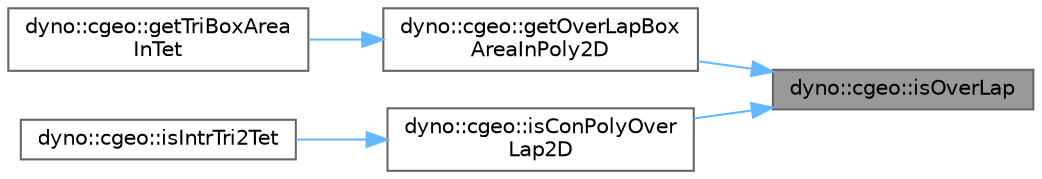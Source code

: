 digraph "dyno::cgeo::isOverLap"
{
 // LATEX_PDF_SIZE
  bgcolor="transparent";
  edge [fontname=Helvetica,fontsize=10,labelfontname=Helvetica,labelfontsize=10];
  node [fontname=Helvetica,fontsize=10,shape=box,height=0.2,width=0.4];
  rankdir="RL";
  Node1 [id="Node000001",label="dyno::cgeo::isOverLap",height=0.2,width=0.4,color="gray40", fillcolor="grey60", style="filled", fontcolor="black",tooltip=" "];
  Node1 -> Node2 [id="edge1_Node000001_Node000002",dir="back",color="steelblue1",style="solid",tooltip=" "];
  Node2 [id="Node000002",label="dyno::cgeo::getOverLapBox\lAreaInPoly2D",height=0.2,width=0.4,color="grey40", fillcolor="white", style="filled",URL="$namespacedyno_1_1cgeo.html#aaa2ecd111bb17cb2f45f4b11e18042a8",tooltip=" "];
  Node2 -> Node3 [id="edge2_Node000002_Node000003",dir="back",color="steelblue1",style="solid",tooltip=" "];
  Node3 [id="Node000003",label="dyno::cgeo::getTriBoxArea\lInTet",height=0.2,width=0.4,color="grey40", fillcolor="white", style="filled",URL="$namespacedyno_1_1cgeo.html#a7e52103cd81232ee50dc308ce6d2e08a",tooltip=" "];
  Node1 -> Node4 [id="edge3_Node000001_Node000004",dir="back",color="steelblue1",style="solid",tooltip=" "];
  Node4 [id="Node000004",label="dyno::cgeo::isConPolyOver\lLap2D",height=0.2,width=0.4,color="grey40", fillcolor="white", style="filled",URL="$namespacedyno_1_1cgeo.html#a44d2d25f1e238bbc779d4c404fb312e6",tooltip=" "];
  Node4 -> Node5 [id="edge4_Node000004_Node000005",dir="back",color="steelblue1",style="solid",tooltip=" "];
  Node5 [id="Node000005",label="dyno::cgeo::isIntrTri2Tet",height=0.2,width=0.4,color="grey40", fillcolor="white", style="filled",URL="$namespacedyno_1_1cgeo.html#a8220e7a22e2e8bb5baaa0ed9a13dc994",tooltip=" "];
}
